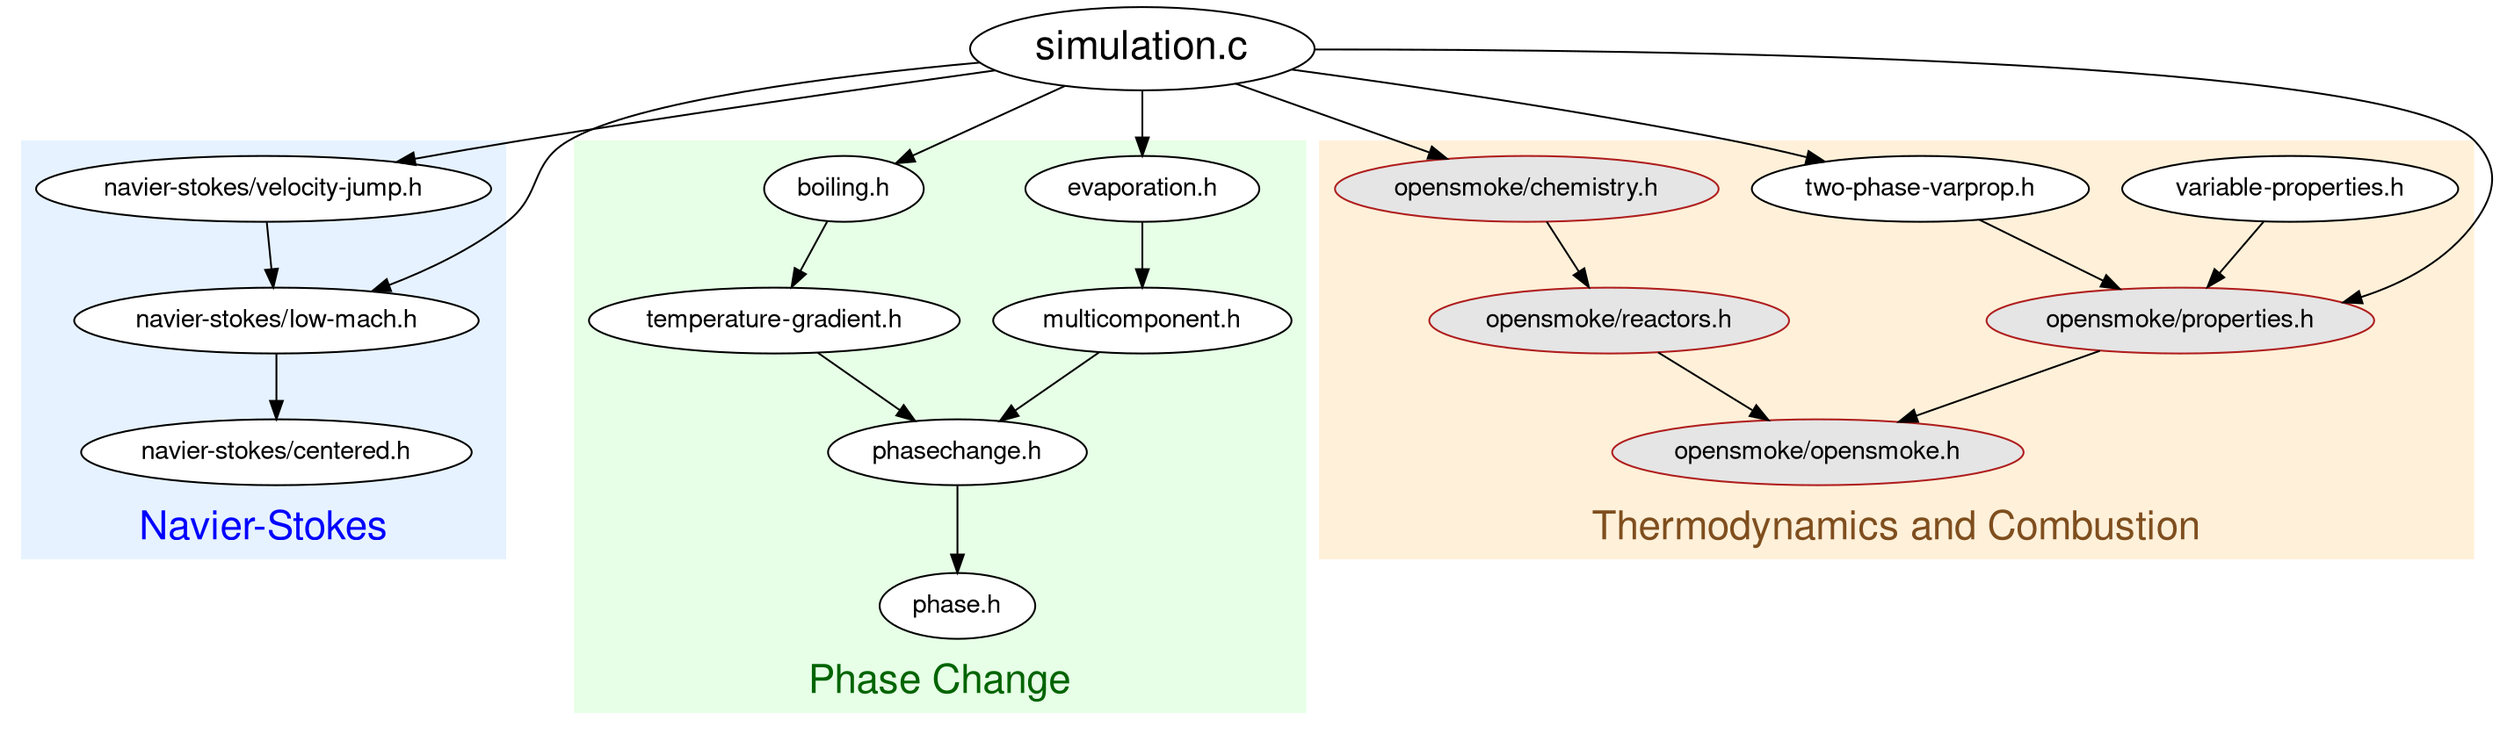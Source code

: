 // Input file for Graphviz plot
digraph G {
  splines = true;
  overlap = false;

  // General graph settings
  fontname="Helvetica,Arial,sans-serif";
  node [fontname="Helvetica,Arial,sans-serif"];
  edge [fontname="Helvetica,Arial,sans-serif"];
  labelloc = "b";

  subgraph cluster_0 {
    node [shape=ellipse, color=black, style=filled, fillcolor=white];
    a2 -> a1 -> a0
    a0 [label = "navier-stokes/centered.h"];
    a1 [label = "navier-stokes/low-mach.h"];
    a2 [label = "navier-stokes/velocity-jump.h"];
    label = "Navier-Stokes";
    fontsize = 22;
    fontcolor = blue;
    style = filled;
    color = "#e6f2ff";
  }

  subgraph cluster_1 {
    node [shape=ellipse, color=black, style=filled, fillcolor=white];
    b00 [label = "evaporation.h"];
    b01 [label = "boiling.h"];
    b10 [label = "multicomponent.h"];
    b11 [label = "temperature-gradient.h"];
    b2  [label = "phasechange.h"];
    b3  [label = "phase.h"];
    b00 -> b10 -> b2 -> b3;
    b01 -> b11 -> b2;
    label = "Phase Change";
    fontsize = 22;
    fontcolor = darkgreen;
    style = filled;
    color = "#e6ffe6";
  }

  subgraph cluster_2 {
    node [shape=ellipse, color=black, style=filled, fillcolor=white];
    label = "Thermodynamics and Combustion";
    style = filled;
    color = "#fff0d9";
    fontsize = 22;
    fontcolor = "#7f4e1e";

    // Non-OpenSMOKE files
    c0 [label = "variable-properties.h"];
    c1 [label = "two-phase-varprop.h"];
    c1 -> d1;
    c0 -> d1;

    // OpenSMOKE++ subsection
    d0 [label="opensmoke/opensmoke.h", style=filled, fillcolor="#e5e5e5", color="#af1e1e"];
    d1 [label="opensmoke/properties.h", style=filled, fillcolor="#e5e5e5", color="#af1e1e"];
    d2 [label="opensmoke/reactors.h", style=filled, fillcolor="#e5e5e5", color="#af1e1e"];
    d3 [label="opensmoke/chemistry.h", style=filled, fillcolor="#e5e5e5", color="#af1e1e"];

    d3 -> d2 -> d0;
    d1 -> d0;
  }

  main -> a2;
  main -> a1;
  main -> b00;
  main -> b01;
  main -> d1;
  main -> d3;
  main -> c1;
  main [label = "simulation.c", fontsize = 22];
}

